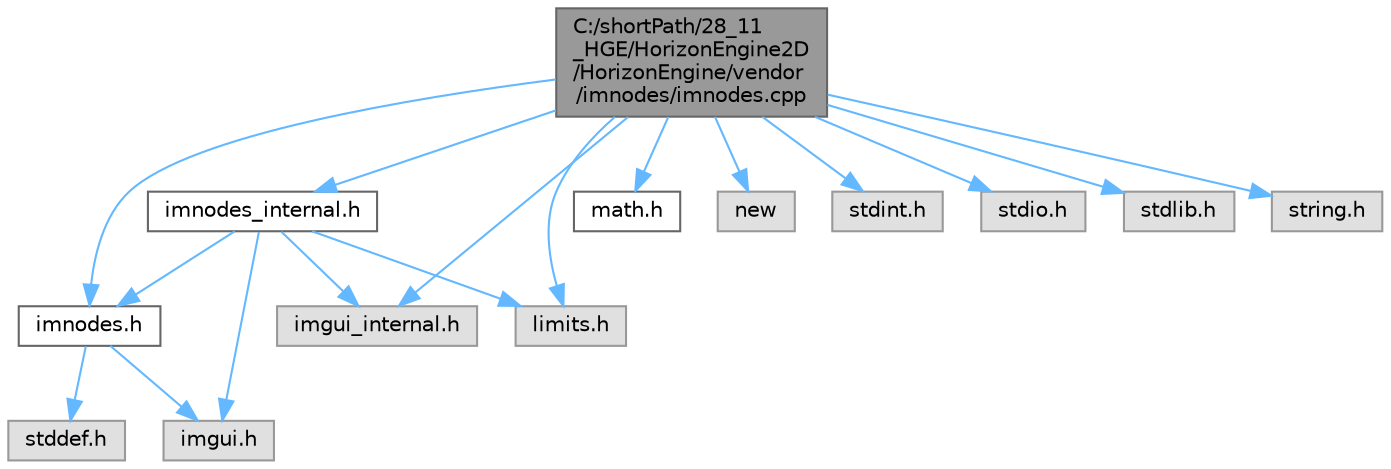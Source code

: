 digraph "C:/shortPath/28_11_HGE/HorizonEngine2D/HorizonEngine/vendor/imnodes/imnodes.cpp"
{
 // LATEX_PDF_SIZE
  bgcolor="transparent";
  edge [fontname=Helvetica,fontsize=10,labelfontname=Helvetica,labelfontsize=10];
  node [fontname=Helvetica,fontsize=10,shape=box,height=0.2,width=0.4];
  Node1 [label="C:/shortPath/28_11\l_HGE/HorizonEngine2D\l/HorizonEngine/vendor\l/imnodes/imnodes.cpp",height=0.2,width=0.4,color="gray40", fillcolor="grey60", style="filled", fontcolor="black",tooltip=" "];
  Node1 -> Node2 [color="steelblue1",style="solid"];
  Node2 [label="imnodes.h",height=0.2,width=0.4,color="grey40", fillcolor="white", style="filled",URL="$imnodes_8h.html",tooltip=" "];
  Node2 -> Node3 [color="steelblue1",style="solid"];
  Node3 [label="stddef.h",height=0.2,width=0.4,color="grey60", fillcolor="#E0E0E0", style="filled",tooltip=" "];
  Node2 -> Node4 [color="steelblue1",style="solid"];
  Node4 [label="imgui.h",height=0.2,width=0.4,color="grey60", fillcolor="#E0E0E0", style="filled",tooltip=" "];
  Node1 -> Node5 [color="steelblue1",style="solid"];
  Node5 [label="imnodes_internal.h",height=0.2,width=0.4,color="grey40", fillcolor="white", style="filled",URL="$imnodes__internal_8h.html",tooltip=" "];
  Node5 -> Node2 [color="steelblue1",style="solid"];
  Node5 -> Node4 [color="steelblue1",style="solid"];
  Node5 -> Node6 [color="steelblue1",style="solid"];
  Node6 [label="imgui_internal.h",height=0.2,width=0.4,color="grey60", fillcolor="#E0E0E0", style="filled",tooltip=" "];
  Node5 -> Node7 [color="steelblue1",style="solid"];
  Node7 [label="limits.h",height=0.2,width=0.4,color="grey60", fillcolor="#E0E0E0", style="filled",tooltip=" "];
  Node1 -> Node6 [color="steelblue1",style="solid"];
  Node1 -> Node7 [color="steelblue1",style="solid"];
  Node1 -> Node8 [color="steelblue1",style="solid"];
  Node8 [label="math.h",height=0.2,width=0.4,color="grey40", fillcolor="white", style="filled",URL="$_math_8h.html",tooltip=" "];
  Node1 -> Node9 [color="steelblue1",style="solid"];
  Node9 [label="new",height=0.2,width=0.4,color="grey60", fillcolor="#E0E0E0", style="filled",tooltip=" "];
  Node1 -> Node10 [color="steelblue1",style="solid"];
  Node10 [label="stdint.h",height=0.2,width=0.4,color="grey60", fillcolor="#E0E0E0", style="filled",tooltip=" "];
  Node1 -> Node11 [color="steelblue1",style="solid"];
  Node11 [label="stdio.h",height=0.2,width=0.4,color="grey60", fillcolor="#E0E0E0", style="filled",tooltip=" "];
  Node1 -> Node12 [color="steelblue1",style="solid"];
  Node12 [label="stdlib.h",height=0.2,width=0.4,color="grey60", fillcolor="#E0E0E0", style="filled",tooltip=" "];
  Node1 -> Node13 [color="steelblue1",style="solid"];
  Node13 [label="string.h",height=0.2,width=0.4,color="grey60", fillcolor="#E0E0E0", style="filled",tooltip=" "];
}
